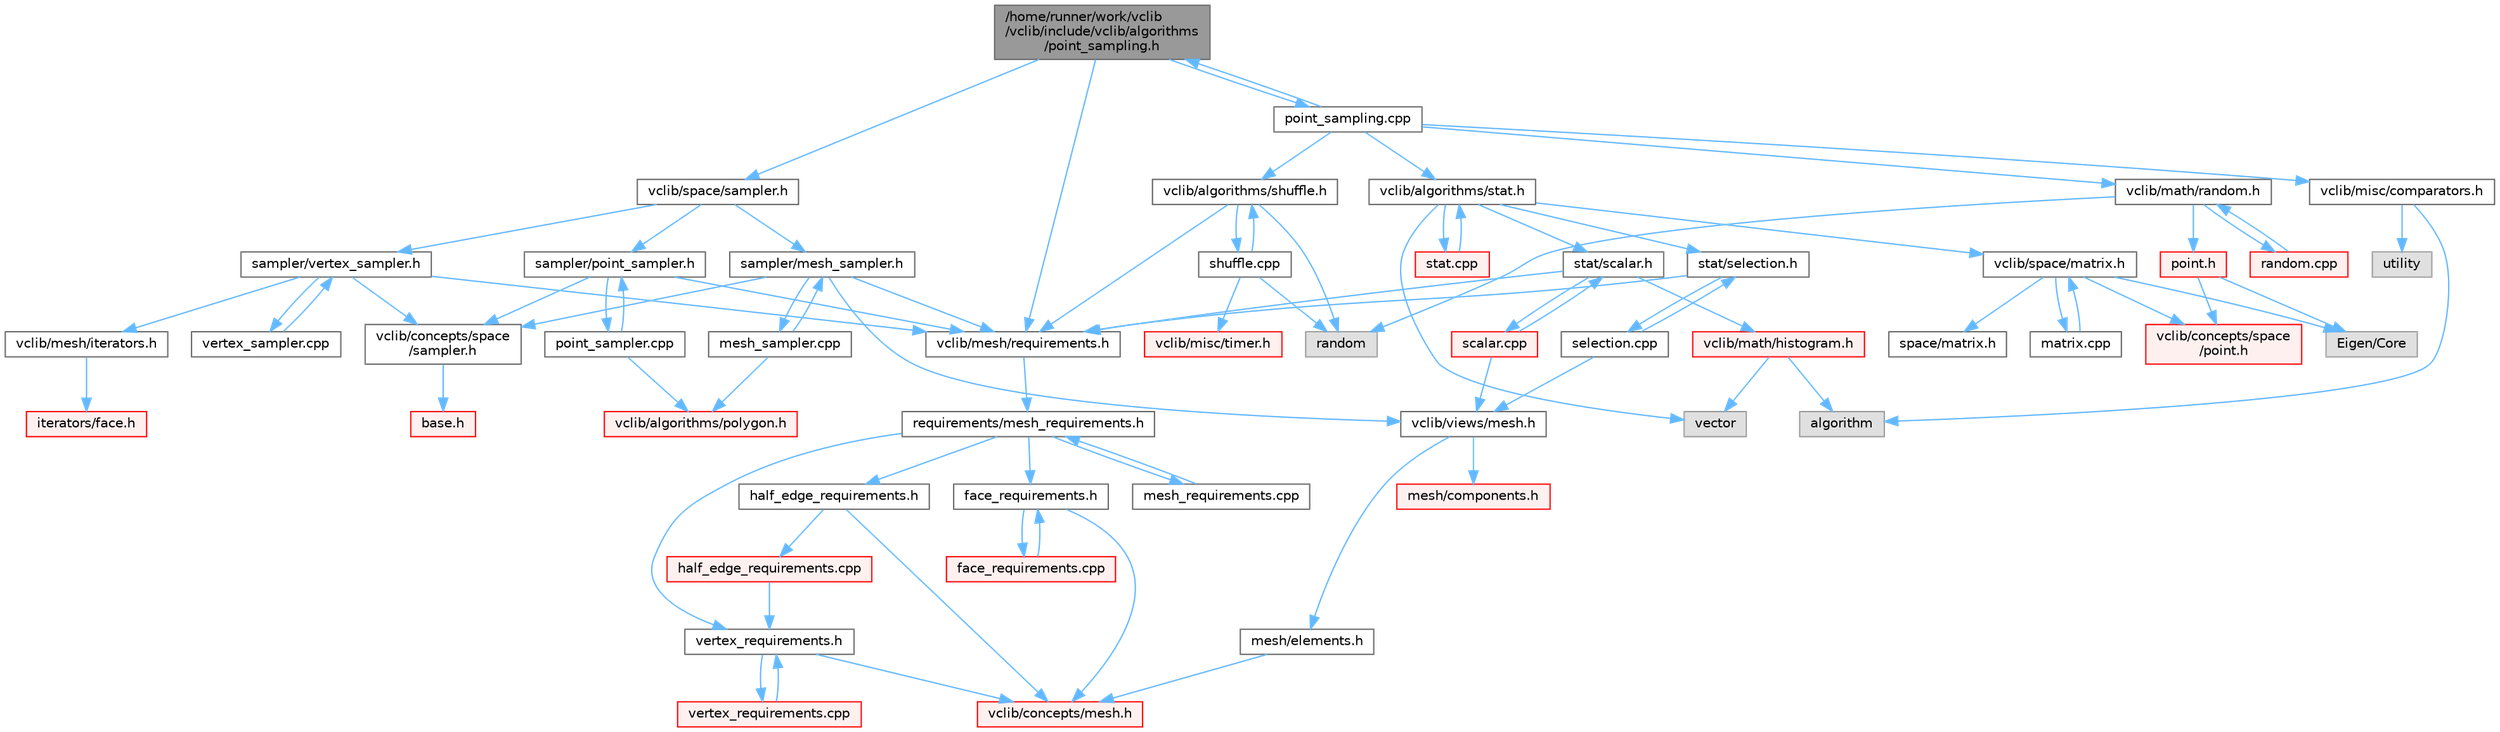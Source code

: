 digraph "/home/runner/work/vclib/vclib/include/vclib/algorithms/point_sampling.h"
{
 // LATEX_PDF_SIZE
  bgcolor="transparent";
  edge [fontname=Helvetica,fontsize=10,labelfontname=Helvetica,labelfontsize=10];
  node [fontname=Helvetica,fontsize=10,shape=box,height=0.2,width=0.4];
  Node1 [label="/home/runner/work/vclib\l/vclib/include/vclib/algorithms\l/point_sampling.h",height=0.2,width=0.4,color="gray40", fillcolor="grey60", style="filled", fontcolor="black",tooltip=" "];
  Node1 -> Node2 [color="steelblue1",style="solid"];
  Node2 [label="vclib/mesh/requirements.h",height=0.2,width=0.4,color="grey40", fillcolor="white", style="filled",URL="$requirements_8h.html",tooltip=" "];
  Node2 -> Node3 [color="steelblue1",style="solid"];
  Node3 [label="requirements/mesh_requirements.h",height=0.2,width=0.4,color="grey40", fillcolor="white", style="filled",URL="$mesh__requirements_8h.html",tooltip=" "];
  Node3 -> Node4 [color="steelblue1",style="solid"];
  Node4 [label="half_edge_requirements.h",height=0.2,width=0.4,color="grey40", fillcolor="white", style="filled",URL="$half__edge__requirements_8h.html",tooltip=" "];
  Node4 -> Node5 [color="steelblue1",style="solid"];
  Node5 [label="vclib/concepts/mesh.h",height=0.2,width=0.4,color="red", fillcolor="#FFF0F0", style="filled",URL="$concepts_2mesh_8h.html",tooltip=" "];
  Node4 -> Node66 [color="steelblue1",style="solid"];
  Node66 [label="half_edge_requirements.cpp",height=0.2,width=0.4,color="red", fillcolor="#FFF0F0", style="filled",URL="$half__edge__requirements_8cpp.html",tooltip=" "];
  Node66 -> Node67 [color="steelblue1",style="solid"];
  Node67 [label="vertex_requirements.h",height=0.2,width=0.4,color="grey40", fillcolor="white", style="filled",URL="$vertex__requirements_8h.html",tooltip=" "];
  Node67 -> Node5 [color="steelblue1",style="solid"];
  Node67 -> Node68 [color="steelblue1",style="solid"];
  Node68 [label="vertex_requirements.cpp",height=0.2,width=0.4,color="red", fillcolor="#FFF0F0", style="filled",URL="$vertex__requirements_8cpp.html",tooltip=" "];
  Node68 -> Node67 [color="steelblue1",style="solid"];
  Node3 -> Node148 [color="steelblue1",style="solid"];
  Node148 [label="face_requirements.h",height=0.2,width=0.4,color="grey40", fillcolor="white", style="filled",URL="$face__requirements_8h.html",tooltip=" "];
  Node148 -> Node5 [color="steelblue1",style="solid"];
  Node148 -> Node149 [color="steelblue1",style="solid"];
  Node149 [label="face_requirements.cpp",height=0.2,width=0.4,color="red", fillcolor="#FFF0F0", style="filled",URL="$face__requirements_8cpp.html",tooltip=" "];
  Node149 -> Node148 [color="steelblue1",style="solid"];
  Node3 -> Node67 [color="steelblue1",style="solid"];
  Node3 -> Node173 [color="steelblue1",style="solid"];
  Node173 [label="mesh_requirements.cpp",height=0.2,width=0.4,color="grey40", fillcolor="white", style="filled",URL="$mesh__requirements_8cpp.html",tooltip=" "];
  Node173 -> Node3 [color="steelblue1",style="solid"];
  Node1 -> Node174 [color="steelblue1",style="solid"];
  Node174 [label="vclib/space/sampler.h",height=0.2,width=0.4,color="grey40", fillcolor="white", style="filled",URL="$space_2sampler_8h.html",tooltip=" "];
  Node174 -> Node175 [color="steelblue1",style="solid"];
  Node175 [label="sampler/mesh_sampler.h",height=0.2,width=0.4,color="grey40", fillcolor="white", style="filled",URL="$mesh__sampler_8h.html",tooltip=" "];
  Node175 -> Node176 [color="steelblue1",style="solid"];
  Node176 [label="vclib/concepts/space\l/sampler.h",height=0.2,width=0.4,color="grey40", fillcolor="white", style="filled",URL="$concepts_2space_2sampler_8h.html",tooltip=" "];
  Node176 -> Node16 [color="steelblue1",style="solid"];
  Node16 [label="base.h",height=0.2,width=0.4,color="red", fillcolor="#FFF0F0", style="filled",URL="$types_2base_8h.html",tooltip=" "];
  Node175 -> Node2 [color="steelblue1",style="solid"];
  Node175 -> Node177 [color="steelblue1",style="solid"];
  Node177 [label="vclib/views/mesh.h",height=0.2,width=0.4,color="grey40", fillcolor="white", style="filled",URL="$views_2mesh_8h.html",tooltip=" "];
  Node177 -> Node178 [color="steelblue1",style="solid"];
  Node178 [label="mesh/components.h",height=0.2,width=0.4,color="red", fillcolor="#FFF0F0", style="filled",URL="$views_2mesh_2components_8h.html",tooltip=" "];
  Node177 -> Node203 [color="steelblue1",style="solid"];
  Node203 [label="mesh/elements.h",height=0.2,width=0.4,color="grey40", fillcolor="white", style="filled",URL="$elements_8h.html",tooltip=" "];
  Node203 -> Node5 [color="steelblue1",style="solid"];
  Node175 -> Node204 [color="steelblue1",style="solid"];
  Node204 [label="mesh_sampler.cpp",height=0.2,width=0.4,color="grey40", fillcolor="white", style="filled",URL="$mesh__sampler_8cpp.html",tooltip=" "];
  Node204 -> Node175 [color="steelblue1",style="solid"];
  Node204 -> Node205 [color="steelblue1",style="solid"];
  Node205 [label="vclib/algorithms/polygon.h",height=0.2,width=0.4,color="red", fillcolor="#FFF0F0", style="filled",URL="$algorithms_2polygon_8h.html",tooltip=" "];
  Node174 -> Node224 [color="steelblue1",style="solid"];
  Node224 [label="sampler/point_sampler.h",height=0.2,width=0.4,color="grey40", fillcolor="white", style="filled",URL="$point__sampler_8h.html",tooltip=" "];
  Node224 -> Node176 [color="steelblue1",style="solid"];
  Node224 -> Node2 [color="steelblue1",style="solid"];
  Node224 -> Node225 [color="steelblue1",style="solid"];
  Node225 [label="point_sampler.cpp",height=0.2,width=0.4,color="grey40", fillcolor="white", style="filled",URL="$point__sampler_8cpp.html",tooltip=" "];
  Node225 -> Node224 [color="steelblue1",style="solid"];
  Node225 -> Node205 [color="steelblue1",style="solid"];
  Node174 -> Node226 [color="steelblue1",style="solid"];
  Node226 [label="sampler/vertex_sampler.h",height=0.2,width=0.4,color="grey40", fillcolor="white", style="filled",URL="$vertex__sampler_8h.html",tooltip=" "];
  Node226 -> Node176 [color="steelblue1",style="solid"];
  Node226 -> Node216 [color="steelblue1",style="solid"];
  Node216 [label="vclib/mesh/iterators.h",height=0.2,width=0.4,color="grey40", fillcolor="white", style="filled",URL="$mesh_2iterators_8h.html",tooltip=" "];
  Node216 -> Node217 [color="steelblue1",style="solid"];
  Node217 [label="iterators/face.h",height=0.2,width=0.4,color="red", fillcolor="#FFF0F0", style="filled",URL="$mesh_2iterators_2face_8h.html",tooltip=" "];
  Node226 -> Node2 [color="steelblue1",style="solid"];
  Node226 -> Node227 [color="steelblue1",style="solid"];
  Node227 [label="vertex_sampler.cpp",height=0.2,width=0.4,color="grey40", fillcolor="white", style="filled",URL="$vertex__sampler_8cpp.html",tooltip=" "];
  Node227 -> Node226 [color="steelblue1",style="solid"];
  Node1 -> Node228 [color="steelblue1",style="solid"];
  Node228 [label="point_sampling.cpp",height=0.2,width=0.4,color="grey40", fillcolor="white", style="filled",URL="$point__sampling_8cpp.html",tooltip=" "];
  Node228 -> Node1 [color="steelblue1",style="solid"];
  Node228 -> Node229 [color="steelblue1",style="solid"];
  Node229 [label="vclib/algorithms/shuffle.h",height=0.2,width=0.4,color="grey40", fillcolor="white", style="filled",URL="$shuffle_8h.html",tooltip=" "];
  Node229 -> Node230 [color="steelblue1",style="solid"];
  Node230 [label="random",height=0.2,width=0.4,color="grey60", fillcolor="#E0E0E0", style="filled",tooltip=" "];
  Node229 -> Node2 [color="steelblue1",style="solid"];
  Node229 -> Node231 [color="steelblue1",style="solid"];
  Node231 [label="shuffle.cpp",height=0.2,width=0.4,color="grey40", fillcolor="white", style="filled",URL="$shuffle_8cpp.html",tooltip=" "];
  Node231 -> Node229 [color="steelblue1",style="solid"];
  Node231 -> Node230 [color="steelblue1",style="solid"];
  Node231 -> Node232 [color="steelblue1",style="solid"];
  Node232 [label="vclib/misc/timer.h",height=0.2,width=0.4,color="red", fillcolor="#FFF0F0", style="filled",URL="$timer_8h.html",tooltip=" "];
  Node228 -> Node237 [color="steelblue1",style="solid"];
  Node237 [label="vclib/algorithms/stat.h",height=0.2,width=0.4,color="grey40", fillcolor="white", style="filled",URL="$stat_8h.html",tooltip=" "];
  Node237 -> Node8 [color="steelblue1",style="solid"];
  Node8 [label="vector",height=0.2,width=0.4,color="grey60", fillcolor="#E0E0E0", style="filled",tooltip=" "];
  Node237 -> Node238 [color="steelblue1",style="solid"];
  Node238 [label="vclib/space/matrix.h",height=0.2,width=0.4,color="grey40", fillcolor="white", style="filled",URL="$space_2matrix_8h.html",tooltip=" "];
  Node238 -> Node29 [color="steelblue1",style="solid"];
  Node29 [label="Eigen/Core",height=0.2,width=0.4,color="grey60", fillcolor="#E0E0E0", style="filled",tooltip=" "];
  Node238 -> Node190 [color="steelblue1",style="solid"];
  Node190 [label="space/matrix.h",height=0.2,width=0.4,color="grey40", fillcolor="white", style="filled",URL="$concepts_2space_2matrix_8h.html",tooltip=" "];
  Node238 -> Node31 [color="steelblue1",style="solid"];
  Node31 [label="vclib/concepts/space\l/point.h",height=0.2,width=0.4,color="red", fillcolor="#FFF0F0", style="filled",URL="$concepts_2space_2point_8h.html",tooltip=" "];
  Node238 -> Node239 [color="steelblue1",style="solid"];
  Node239 [label="matrix.cpp",height=0.2,width=0.4,color="grey40", fillcolor="white", style="filled",URL="$matrix_8cpp.html",tooltip=" "];
  Node239 -> Node238 [color="steelblue1",style="solid"];
  Node237 -> Node240 [color="steelblue1",style="solid"];
  Node240 [label="stat/scalar.h",height=0.2,width=0.4,color="grey40", fillcolor="white", style="filled",URL="$algorithms_2stat_2scalar_8h.html",tooltip=" "];
  Node240 -> Node241 [color="steelblue1",style="solid"];
  Node241 [label="vclib/math/histogram.h",height=0.2,width=0.4,color="red", fillcolor="#FFF0F0", style="filled",URL="$histogram_8h.html",tooltip=" "];
  Node241 -> Node87 [color="steelblue1",style="solid"];
  Node87 [label="algorithm",height=0.2,width=0.4,color="grey60", fillcolor="#E0E0E0", style="filled",tooltip=" "];
  Node241 -> Node8 [color="steelblue1",style="solid"];
  Node240 -> Node2 [color="steelblue1",style="solid"];
  Node240 -> Node243 [color="steelblue1",style="solid"];
  Node243 [label="scalar.cpp",height=0.2,width=0.4,color="red", fillcolor="#FFF0F0", style="filled",URL="$algorithms_2stat_2scalar_8cpp.html",tooltip=" "];
  Node243 -> Node240 [color="steelblue1",style="solid"];
  Node243 -> Node177 [color="steelblue1",style="solid"];
  Node237 -> Node244 [color="steelblue1",style="solid"];
  Node244 [label="stat/selection.h",height=0.2,width=0.4,color="grey40", fillcolor="white", style="filled",URL="$algorithms_2stat_2selection_8h.html",tooltip=" "];
  Node244 -> Node2 [color="steelblue1",style="solid"];
  Node244 -> Node245 [color="steelblue1",style="solid"];
  Node245 [label="selection.cpp",height=0.2,width=0.4,color="grey40", fillcolor="white", style="filled",URL="$stat_2selection_8cpp.html",tooltip=" "];
  Node245 -> Node244 [color="steelblue1",style="solid"];
  Node245 -> Node177 [color="steelblue1",style="solid"];
  Node237 -> Node246 [color="steelblue1",style="solid"];
  Node246 [label="stat.cpp",height=0.2,width=0.4,color="red", fillcolor="#FFF0F0", style="filled",URL="$stat_8cpp.html",tooltip=" "];
  Node246 -> Node237 [color="steelblue1",style="solid"];
  Node228 -> Node250 [color="steelblue1",style="solid"];
  Node250 [label="vclib/math/random.h",height=0.2,width=0.4,color="grey40", fillcolor="white", style="filled",URL="$random_8h.html",tooltip=" "];
  Node250 -> Node230 [color="steelblue1",style="solid"];
  Node250 -> Node27 [color="steelblue1",style="solid"];
  Node27 [label="point.h",height=0.2,width=0.4,color="red", fillcolor="#FFF0F0", style="filled",URL="$space_2point_8h.html",tooltip=" "];
  Node27 -> Node29 [color="steelblue1",style="solid"];
  Node27 -> Node31 [color="steelblue1",style="solid"];
  Node250 -> Node251 [color="steelblue1",style="solid"];
  Node251 [label="random.cpp",height=0.2,width=0.4,color="red", fillcolor="#FFF0F0", style="filled",URL="$random_8cpp.html",tooltip=" "];
  Node251 -> Node250 [color="steelblue1",style="solid"];
  Node228 -> Node222 [color="steelblue1",style="solid"];
  Node222 [label="vclib/misc/comparators.h",height=0.2,width=0.4,color="grey40", fillcolor="white", style="filled",URL="$comparators_8h.html",tooltip=" "];
  Node222 -> Node87 [color="steelblue1",style="solid"];
  Node222 -> Node223 [color="steelblue1",style="solid"];
  Node223 [label="utility",height=0.2,width=0.4,color="grey60", fillcolor="#E0E0E0", style="filled",tooltip=" "];
}
